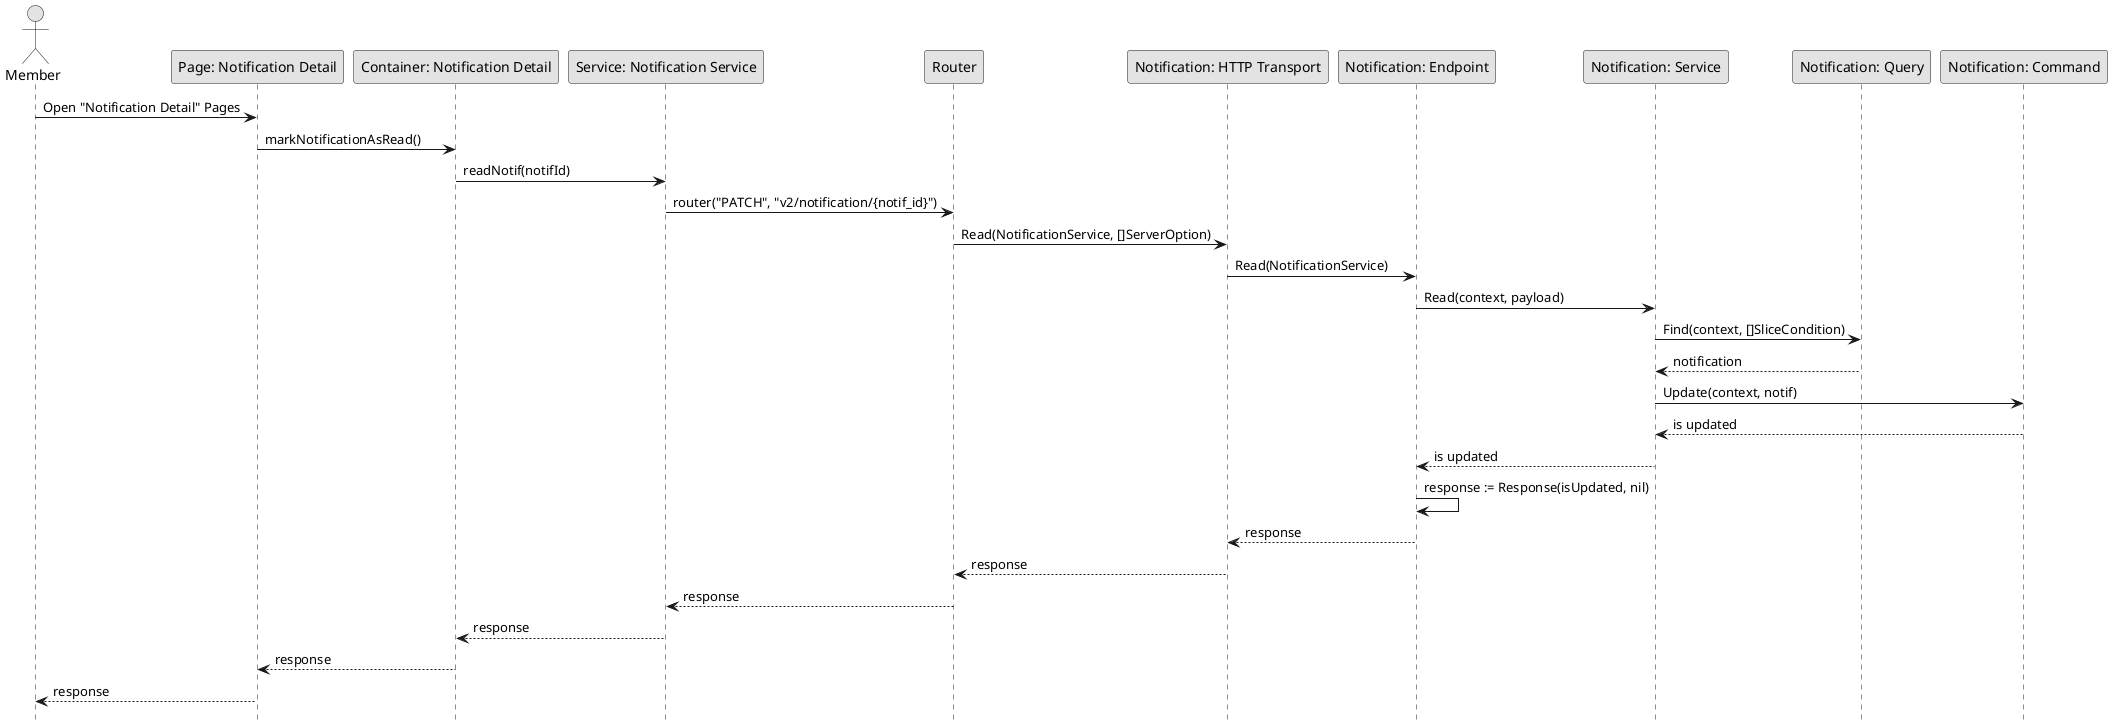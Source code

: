 @startuml ReadNotification

skinparam Monochrome true
skinparam Shadowing false
hide footbox

actor Member
participant "Page: Notification Detail" as NotificationDetailPage
participant "Container: Notification Detail" as NotificationContainer
participant "Service: Notification Service" as FENotificationService
participant "Router" as Router
participant "Notification: HTTP Transport" as NotificationHTTPTransport
participant "Notification: Endpoint" as NotificationEndpoint
participant "Notification: Service" as NotificationService
participant "Notification: Query" as NotificationQuery
participant "Notification: Command" as NotificationCommand

Member->NotificationDetailPage: Open "Notification Detail" Pages
NotificationDetailPage->NotificationContainer: markNotificationAsRead()
NotificationContainer->FENotificationService: readNotif(notifId)
FENotificationService->Router: router("PATCH", "v2/notification/{notif_id}")
Router->NotificationHTTPTransport: Read(NotificationService, []ServerOption)
NotificationHTTPTransport->NotificationEndpoint: Read(NotificationService)
NotificationEndpoint->NotificationService: Read(context, payload)

NotificationService->NotificationQuery: Find(context, []SliceCondition)
NotificationQuery-->NotificationService: notification

NotificationService->NotificationCommand: Update(context, notif)
NotificationCommand-->NotificationService: is updated

NotificationService-->NotificationEndpoint: is updated
NotificationEndpoint->NotificationEndpoint: response := Response(isUpdated, nil)
NotificationEndpoint-->NotificationHTTPTransport: response
NotificationHTTPTransport-->Router: response
Router-->FENotificationService: response
FENotificationService-->NotificationContainer: response
NotificationContainer-->NotificationDetailPage: response
NotificationDetailPage-->Member: response

@enduml